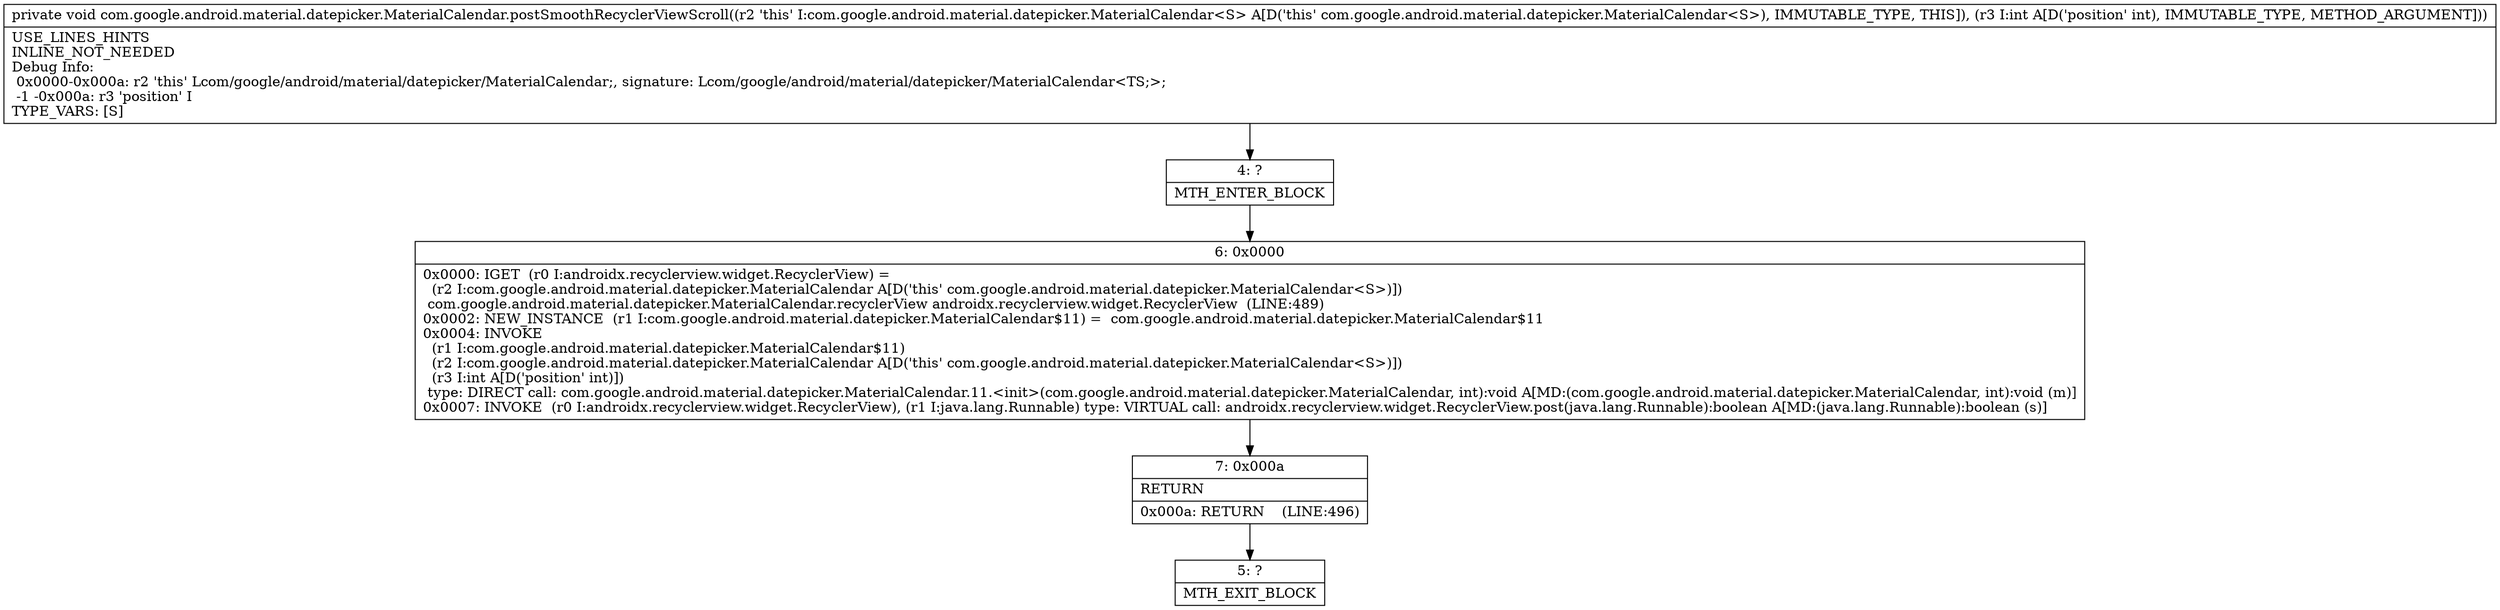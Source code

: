 digraph "CFG forcom.google.android.material.datepicker.MaterialCalendar.postSmoothRecyclerViewScroll(I)V" {
Node_4 [shape=record,label="{4\:\ ?|MTH_ENTER_BLOCK\l}"];
Node_6 [shape=record,label="{6\:\ 0x0000|0x0000: IGET  (r0 I:androidx.recyclerview.widget.RecyclerView) = \l  (r2 I:com.google.android.material.datepicker.MaterialCalendar A[D('this' com.google.android.material.datepicker.MaterialCalendar\<S\>)])\l com.google.android.material.datepicker.MaterialCalendar.recyclerView androidx.recyclerview.widget.RecyclerView  (LINE:489)\l0x0002: NEW_INSTANCE  (r1 I:com.google.android.material.datepicker.MaterialCalendar$11) =  com.google.android.material.datepicker.MaterialCalendar$11 \l0x0004: INVOKE  \l  (r1 I:com.google.android.material.datepicker.MaterialCalendar$11)\l  (r2 I:com.google.android.material.datepicker.MaterialCalendar A[D('this' com.google.android.material.datepicker.MaterialCalendar\<S\>)])\l  (r3 I:int A[D('position' int)])\l type: DIRECT call: com.google.android.material.datepicker.MaterialCalendar.11.\<init\>(com.google.android.material.datepicker.MaterialCalendar, int):void A[MD:(com.google.android.material.datepicker.MaterialCalendar, int):void (m)]\l0x0007: INVOKE  (r0 I:androidx.recyclerview.widget.RecyclerView), (r1 I:java.lang.Runnable) type: VIRTUAL call: androidx.recyclerview.widget.RecyclerView.post(java.lang.Runnable):boolean A[MD:(java.lang.Runnable):boolean (s)]\l}"];
Node_7 [shape=record,label="{7\:\ 0x000a|RETURN\l|0x000a: RETURN    (LINE:496)\l}"];
Node_5 [shape=record,label="{5\:\ ?|MTH_EXIT_BLOCK\l}"];
MethodNode[shape=record,label="{private void com.google.android.material.datepicker.MaterialCalendar.postSmoothRecyclerViewScroll((r2 'this' I:com.google.android.material.datepicker.MaterialCalendar\<S\> A[D('this' com.google.android.material.datepicker.MaterialCalendar\<S\>), IMMUTABLE_TYPE, THIS]), (r3 I:int A[D('position' int), IMMUTABLE_TYPE, METHOD_ARGUMENT]))  | USE_LINES_HINTS\lINLINE_NOT_NEEDED\lDebug Info:\l  0x0000\-0x000a: r2 'this' Lcom\/google\/android\/material\/datepicker\/MaterialCalendar;, signature: Lcom\/google\/android\/material\/datepicker\/MaterialCalendar\<TS;\>;\l  \-1 \-0x000a: r3 'position' I\lTYPE_VARS: [S]\l}"];
MethodNode -> Node_4;Node_4 -> Node_6;
Node_6 -> Node_7;
Node_7 -> Node_5;
}

